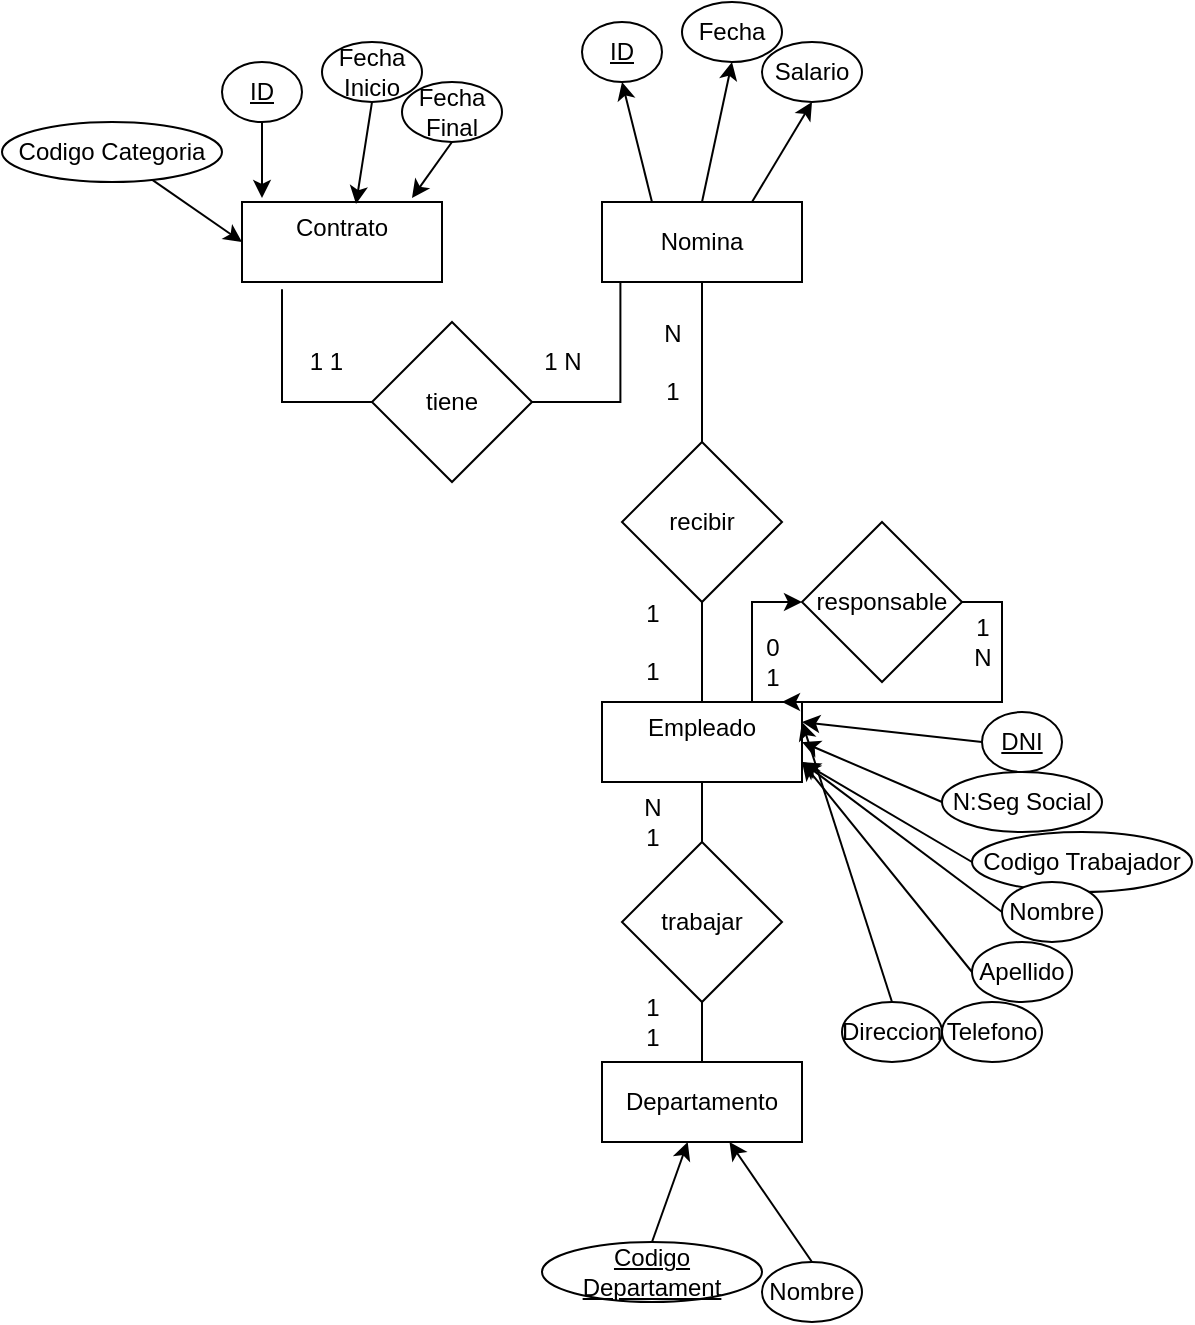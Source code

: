 <mxfile version="22.0.4" type="github">
  <diagram id="R2lEEEUBdFMjLlhIrx00" name="Page-1">
    <mxGraphModel dx="1115" dy="637" grid="1" gridSize="10" guides="1" tooltips="1" connect="1" arrows="1" fold="1" page="1" pageScale="1" pageWidth="850" pageHeight="1100" math="0" shadow="0" extFonts="Permanent Marker^https://fonts.googleapis.com/css?family=Permanent+Marker">
      <root>
        <mxCell id="0" />
        <mxCell id="1" parent="0" />
        <mxCell id="3SikMaQqx24hYYzQRcf_-10" style="edgeStyle=orthogonalEdgeStyle;rounded=0;orthogonalLoop=1;jettySize=auto;html=1;exitX=0.75;exitY=0;exitDx=0;exitDy=0;entryX=0;entryY=0.5;entryDx=0;entryDy=0;" parent="1" source="3SikMaQqx24hYYzQRcf_-1" target="3SikMaQqx24hYYzQRcf_-9" edge="1">
          <mxGeometry relative="1" as="geometry" />
        </mxCell>
        <mxCell id="3SikMaQqx24hYYzQRcf_-19" style="edgeStyle=orthogonalEdgeStyle;rounded=0;orthogonalLoop=1;jettySize=auto;html=1;entryX=0.5;entryY=1;entryDx=0;entryDy=0;startArrow=none;startFill=0;endArrow=none;endFill=0;" parent="1" source="3SikMaQqx24hYYzQRcf_-1" target="3SikMaQqx24hYYzQRcf_-18" edge="1">
          <mxGeometry relative="1" as="geometry" />
        </mxCell>
        <mxCell id="3SikMaQqx24hYYzQRcf_-1" value="&#xa;Empleado&#xa;&#xa;" style="rounded=0;whiteSpace=wrap;html=1;" parent="1" vertex="1">
          <mxGeometry x="390" y="450" width="100" height="40" as="geometry" />
        </mxCell>
        <mxCell id="3SikMaQqx24hYYzQRcf_-2" value="Departamento" style="rounded=0;whiteSpace=wrap;html=1;" parent="1" vertex="1">
          <mxGeometry x="390" y="630" width="100" height="40" as="geometry" />
        </mxCell>
        <mxCell id="3SikMaQqx24hYYzQRcf_-3" value="&lt;div&gt;Contrato&lt;/div&gt;&lt;div&gt;&lt;br&gt;&lt;/div&gt;" style="rounded=0;whiteSpace=wrap;html=1;" parent="1" vertex="1">
          <mxGeometry x="210" y="200" width="100" height="40" as="geometry" />
        </mxCell>
        <mxCell id="3SikMaQqx24hYYzQRcf_-20" style="edgeStyle=orthogonalEdgeStyle;rounded=0;orthogonalLoop=1;jettySize=auto;html=1;entryX=0.5;entryY=0;entryDx=0;entryDy=0;startArrow=none;startFill=0;endArrow=none;endFill=0;" parent="1" source="3SikMaQqx24hYYzQRcf_-5" target="3SikMaQqx24hYYzQRcf_-18" edge="1">
          <mxGeometry relative="1" as="geometry" />
        </mxCell>
        <mxCell id="3SikMaQqx24hYYzQRcf_-57" style="rounded=0;orthogonalLoop=1;jettySize=auto;html=1;exitX=0.25;exitY=0;exitDx=0;exitDy=0;entryX=0.5;entryY=1;entryDx=0;entryDy=0;" parent="1" source="3SikMaQqx24hYYzQRcf_-5" target="3SikMaQqx24hYYzQRcf_-54" edge="1">
          <mxGeometry relative="1" as="geometry" />
        </mxCell>
        <mxCell id="3SikMaQqx24hYYzQRcf_-58" style="rounded=0;orthogonalLoop=1;jettySize=auto;html=1;exitX=0.5;exitY=0;exitDx=0;exitDy=0;entryX=0.5;entryY=1;entryDx=0;entryDy=0;" parent="1" source="3SikMaQqx24hYYzQRcf_-5" target="3SikMaQqx24hYYzQRcf_-55" edge="1">
          <mxGeometry relative="1" as="geometry" />
        </mxCell>
        <mxCell id="3SikMaQqx24hYYzQRcf_-59" style="rounded=0;orthogonalLoop=1;jettySize=auto;html=1;exitX=0.75;exitY=0;exitDx=0;exitDy=0;entryX=0.5;entryY=1;entryDx=0;entryDy=0;" parent="1" source="3SikMaQqx24hYYzQRcf_-5" target="3SikMaQqx24hYYzQRcf_-56" edge="1">
          <mxGeometry relative="1" as="geometry" />
        </mxCell>
        <mxCell id="3SikMaQqx24hYYzQRcf_-5" value="Nomina" style="rounded=0;whiteSpace=wrap;html=1;" parent="1" vertex="1">
          <mxGeometry x="390" y="200" width="100" height="40" as="geometry" />
        </mxCell>
        <mxCell id="3SikMaQqx24hYYzQRcf_-21" style="edgeStyle=orthogonalEdgeStyle;rounded=0;orthogonalLoop=1;jettySize=auto;html=1;entryX=0.5;entryY=1;entryDx=0;entryDy=0;startArrow=none;startFill=0;endArrow=none;endFill=0;" parent="1" source="3SikMaQqx24hYYzQRcf_-6" target="3SikMaQqx24hYYzQRcf_-1" edge="1">
          <mxGeometry relative="1" as="geometry" />
        </mxCell>
        <mxCell id="3SikMaQqx24hYYzQRcf_-22" value="" style="edgeStyle=orthogonalEdgeStyle;rounded=0;orthogonalLoop=1;jettySize=auto;html=1;startArrow=none;startFill=0;endArrow=none;endFill=0;" parent="1" source="3SikMaQqx24hYYzQRcf_-6" target="3SikMaQqx24hYYzQRcf_-2" edge="1">
          <mxGeometry relative="1" as="geometry" />
        </mxCell>
        <mxCell id="3SikMaQqx24hYYzQRcf_-6" value="trabajar" style="rhombus;whiteSpace=wrap;html=1;" parent="1" vertex="1">
          <mxGeometry x="400" y="520" width="80" height="80" as="geometry" />
        </mxCell>
        <mxCell id="3SikMaQqx24hYYzQRcf_-11" style="edgeStyle=orthogonalEdgeStyle;rounded=0;orthogonalLoop=1;jettySize=auto;html=1;exitX=1;exitY=0.5;exitDx=0;exitDy=0;" parent="1" source="3SikMaQqx24hYYzQRcf_-9" edge="1">
          <mxGeometry relative="1" as="geometry">
            <mxPoint x="480" y="450" as="targetPoint" />
            <Array as="points">
              <mxPoint x="590" y="400" />
              <mxPoint x="590" y="450" />
              <mxPoint x="490" y="450" />
            </Array>
          </mxGeometry>
        </mxCell>
        <mxCell id="3SikMaQqx24hYYzQRcf_-9" value="responsable" style="rhombus;whiteSpace=wrap;html=1;" parent="1" vertex="1">
          <mxGeometry x="490" y="360" width="80" height="80" as="geometry" />
        </mxCell>
        <mxCell id="3SikMaQqx24hYYzQRcf_-18" value="recibir" style="rhombus;whiteSpace=wrap;html=1;" parent="1" vertex="1">
          <mxGeometry x="400" y="320" width="80" height="80" as="geometry" />
        </mxCell>
        <mxCell id="3SikMaQqx24hYYzQRcf_-31" style="rounded=0;orthogonalLoop=1;jettySize=auto;html=1;exitX=0;exitY=0.5;exitDx=0;exitDy=0;entryX=1;entryY=0.25;entryDx=0;entryDy=0;" parent="1" source="3SikMaQqx24hYYzQRcf_-23" target="3SikMaQqx24hYYzQRcf_-1" edge="1">
          <mxGeometry relative="1" as="geometry" />
        </mxCell>
        <mxCell id="3SikMaQqx24hYYzQRcf_-23" value="DNI" style="ellipse;whiteSpace=wrap;html=1;fontStyle=4" parent="1" vertex="1">
          <mxGeometry x="580" y="455" width="40" height="30" as="geometry" />
        </mxCell>
        <mxCell id="3SikMaQqx24hYYzQRcf_-32" style="rounded=0;orthogonalLoop=1;jettySize=auto;html=1;exitX=0;exitY=0.5;exitDx=0;exitDy=0;entryX=1;entryY=0.5;entryDx=0;entryDy=0;" parent="1" source="3SikMaQqx24hYYzQRcf_-24" target="3SikMaQqx24hYYzQRcf_-1" edge="1">
          <mxGeometry relative="1" as="geometry" />
        </mxCell>
        <mxCell id="3SikMaQqx24hYYzQRcf_-24" value="N:Seg Social" style="ellipse;whiteSpace=wrap;html=1;" parent="1" vertex="1">
          <mxGeometry x="560" y="485" width="80" height="30" as="geometry" />
        </mxCell>
        <mxCell id="3SikMaQqx24hYYzQRcf_-33" style="rounded=0;orthogonalLoop=1;jettySize=auto;html=1;exitX=0;exitY=0.5;exitDx=0;exitDy=0;entryX=1;entryY=0.75;entryDx=0;entryDy=0;" parent="1" source="3SikMaQqx24hYYzQRcf_-25" target="3SikMaQqx24hYYzQRcf_-1" edge="1">
          <mxGeometry relative="1" as="geometry" />
        </mxCell>
        <mxCell id="3SikMaQqx24hYYzQRcf_-25" value="Codigo Trabajador" style="ellipse;whiteSpace=wrap;html=1;" parent="1" vertex="1">
          <mxGeometry x="575" y="515" width="110" height="30" as="geometry" />
        </mxCell>
        <mxCell id="3SikMaQqx24hYYzQRcf_-35" style="rounded=0;orthogonalLoop=1;jettySize=auto;html=1;exitX=0;exitY=0.5;exitDx=0;exitDy=0;" parent="1" source="3SikMaQqx24hYYzQRcf_-26" edge="1">
          <mxGeometry relative="1" as="geometry">
            <mxPoint x="490" y="480" as="targetPoint" />
          </mxGeometry>
        </mxCell>
        <mxCell id="3SikMaQqx24hYYzQRcf_-26" value="Apellido" style="ellipse;whiteSpace=wrap;html=1;" parent="1" vertex="1">
          <mxGeometry x="575" y="570" width="50" height="30" as="geometry" />
        </mxCell>
        <mxCell id="3SikMaQqx24hYYzQRcf_-34" style="rounded=0;orthogonalLoop=1;jettySize=auto;html=1;exitX=0;exitY=0.5;exitDx=0;exitDy=0;entryX=1;entryY=0.75;entryDx=0;entryDy=0;" parent="1" source="3SikMaQqx24hYYzQRcf_-27" target="3SikMaQqx24hYYzQRcf_-1" edge="1">
          <mxGeometry relative="1" as="geometry" />
        </mxCell>
        <mxCell id="3SikMaQqx24hYYzQRcf_-27" value="Nombre" style="ellipse;whiteSpace=wrap;html=1;" parent="1" vertex="1">
          <mxGeometry x="590" y="540" width="50" height="30" as="geometry" />
        </mxCell>
        <mxCell id="3SikMaQqx24hYYzQRcf_-36" style="rounded=0;orthogonalLoop=1;jettySize=auto;html=1;exitX=0.5;exitY=0;exitDx=0;exitDy=0;" parent="1" source="3SikMaQqx24hYYzQRcf_-29" edge="1">
          <mxGeometry relative="1" as="geometry">
            <mxPoint x="490" y="460" as="targetPoint" />
          </mxGeometry>
        </mxCell>
        <mxCell id="3SikMaQqx24hYYzQRcf_-28" value="Telefono" style="ellipse;whiteSpace=wrap;html=1;" parent="1" vertex="1">
          <mxGeometry x="560" y="600" width="50" height="30" as="geometry" />
        </mxCell>
        <mxCell id="3SikMaQqx24hYYzQRcf_-29" value="&lt;div&gt;Direccion&lt;/div&gt;" style="ellipse;whiteSpace=wrap;html=1;" parent="1" vertex="1">
          <mxGeometry x="510" y="600" width="50" height="30" as="geometry" />
        </mxCell>
        <mxCell id="3SikMaQqx24hYYzQRcf_-41" style="rounded=0;orthogonalLoop=1;jettySize=auto;html=1;exitX=0.5;exitY=0;exitDx=0;exitDy=0;" parent="1" source="3SikMaQqx24hYYzQRcf_-37" target="3SikMaQqx24hYYzQRcf_-2" edge="1">
          <mxGeometry relative="1" as="geometry" />
        </mxCell>
        <mxCell id="3SikMaQqx24hYYzQRcf_-37" value="Codigo Departament" style="ellipse;whiteSpace=wrap;html=1;fontStyle=4" parent="1" vertex="1">
          <mxGeometry x="360" y="720" width="110" height="30" as="geometry" />
        </mxCell>
        <mxCell id="3SikMaQqx24hYYzQRcf_-42" style="rounded=0;orthogonalLoop=1;jettySize=auto;html=1;exitX=0.5;exitY=0;exitDx=0;exitDy=0;" parent="1" source="3SikMaQqx24hYYzQRcf_-38" target="3SikMaQqx24hYYzQRcf_-2" edge="1">
          <mxGeometry relative="1" as="geometry" />
        </mxCell>
        <mxCell id="3SikMaQqx24hYYzQRcf_-38" value="Nombre" style="ellipse;whiteSpace=wrap;html=1;" parent="1" vertex="1">
          <mxGeometry x="470" y="730" width="50" height="30" as="geometry" />
        </mxCell>
        <mxCell id="3SikMaQqx24hYYzQRcf_-47" value="ID" style="ellipse;whiteSpace=wrap;html=1;fontStyle=4" parent="1" vertex="1">
          <mxGeometry x="200" y="130" width="40" height="30" as="geometry" />
        </mxCell>
        <mxCell id="3SikMaQqx24hYYzQRcf_-48" value="Fecha Inicio" style="ellipse;whiteSpace=wrap;html=1;" parent="1" vertex="1">
          <mxGeometry x="250" y="120" width="50" height="30" as="geometry" />
        </mxCell>
        <mxCell id="3SikMaQqx24hYYzQRcf_-50" value="Fecha Final" style="ellipse;whiteSpace=wrap;html=1;" parent="1" vertex="1">
          <mxGeometry x="290" y="140" width="50" height="30" as="geometry" />
        </mxCell>
        <mxCell id="3SikMaQqx24hYYzQRcf_-51" style="rounded=0;orthogonalLoop=1;jettySize=auto;html=1;exitX=0.5;exitY=1;exitDx=0;exitDy=0;entryX=0.1;entryY=-0.05;entryDx=0;entryDy=0;entryPerimeter=0;" parent="1" source="3SikMaQqx24hYYzQRcf_-47" target="3SikMaQqx24hYYzQRcf_-3" edge="1">
          <mxGeometry relative="1" as="geometry" />
        </mxCell>
        <mxCell id="3SikMaQqx24hYYzQRcf_-52" style="rounded=0;orthogonalLoop=1;jettySize=auto;html=1;exitX=0.5;exitY=1;exitDx=0;exitDy=0;entryX=0.57;entryY=0.025;entryDx=0;entryDy=0;entryPerimeter=0;" parent="1" source="3SikMaQqx24hYYzQRcf_-48" target="3SikMaQqx24hYYzQRcf_-3" edge="1">
          <mxGeometry relative="1" as="geometry" />
        </mxCell>
        <mxCell id="3SikMaQqx24hYYzQRcf_-53" style="rounded=0;orthogonalLoop=1;jettySize=auto;html=1;exitX=0.5;exitY=1;exitDx=0;exitDy=0;entryX=0.85;entryY=-0.05;entryDx=0;entryDy=0;entryPerimeter=0;" parent="1" source="3SikMaQqx24hYYzQRcf_-50" target="3SikMaQqx24hYYzQRcf_-3" edge="1">
          <mxGeometry relative="1" as="geometry" />
        </mxCell>
        <mxCell id="3SikMaQqx24hYYzQRcf_-54" value="ID" style="ellipse;whiteSpace=wrap;html=1;fontStyle=4" parent="1" vertex="1">
          <mxGeometry x="380" y="110" width="40" height="30" as="geometry" />
        </mxCell>
        <mxCell id="3SikMaQqx24hYYzQRcf_-55" value="Fecha" style="ellipse;whiteSpace=wrap;html=1;" parent="1" vertex="1">
          <mxGeometry x="430" y="100" width="50" height="30" as="geometry" />
        </mxCell>
        <mxCell id="3SikMaQqx24hYYzQRcf_-56" value="Salario" style="ellipse;whiteSpace=wrap;html=1;" parent="1" vertex="1">
          <mxGeometry x="470" y="120" width="50" height="30" as="geometry" />
        </mxCell>
        <mxCell id="LTiDhhnSDu8J4aLcLkGw-2" value="1&lt;br&gt;&lt;br&gt;1" style="text;html=1;align=center;verticalAlign=middle;resizable=0;points=[];autosize=1;strokeColor=none;fillColor=none;" parent="1" vertex="1">
          <mxGeometry x="400" y="390" width="30" height="60" as="geometry" />
        </mxCell>
        <mxCell id="LTiDhhnSDu8J4aLcLkGw-3" value="N&lt;br&gt;&lt;br&gt;1" style="text;html=1;align=center;verticalAlign=middle;resizable=0;points=[];autosize=1;strokeColor=none;fillColor=none;" parent="1" vertex="1">
          <mxGeometry x="410" y="250" width="30" height="60" as="geometry" />
        </mxCell>
        <mxCell id="LTiDhhnSDu8J4aLcLkGw-4" value="0&lt;br&gt;1" style="text;html=1;align=center;verticalAlign=middle;resizable=0;points=[];autosize=1;strokeColor=none;fillColor=none;" parent="1" vertex="1">
          <mxGeometry x="460" y="410" width="30" height="40" as="geometry" />
        </mxCell>
        <mxCell id="LTiDhhnSDu8J4aLcLkGw-5" value="1&lt;br&gt;N" style="text;html=1;align=center;verticalAlign=middle;resizable=0;points=[];autosize=1;strokeColor=none;fillColor=none;" parent="1" vertex="1">
          <mxGeometry x="565" y="400" width="30" height="40" as="geometry" />
        </mxCell>
        <mxCell id="LTiDhhnSDu8J4aLcLkGw-7" value="1&lt;br&gt;1" style="text;html=1;align=center;verticalAlign=middle;resizable=0;points=[];autosize=1;strokeColor=none;fillColor=none;" parent="1" vertex="1">
          <mxGeometry x="400" y="590" width="30" height="40" as="geometry" />
        </mxCell>
        <mxCell id="LTiDhhnSDu8J4aLcLkGw-8" value="N&lt;br&gt;1" style="text;html=1;align=center;verticalAlign=middle;resizable=0;points=[];autosize=1;strokeColor=none;fillColor=none;" parent="1" vertex="1">
          <mxGeometry x="400" y="490" width="30" height="40" as="geometry" />
        </mxCell>
        <mxCell id="LTiDhhnSDu8J4aLcLkGw-15" style="rounded=0;orthogonalLoop=1;jettySize=auto;html=1;entryX=0;entryY=0.5;entryDx=0;entryDy=0;" parent="1" source="LTiDhhnSDu8J4aLcLkGw-14" target="3SikMaQqx24hYYzQRcf_-3" edge="1">
          <mxGeometry relative="1" as="geometry" />
        </mxCell>
        <mxCell id="LTiDhhnSDu8J4aLcLkGw-14" value="Codigo Categoria" style="ellipse;whiteSpace=wrap;html=1;fontStyle=0" parent="1" vertex="1">
          <mxGeometry x="90" y="160" width="110" height="30" as="geometry" />
        </mxCell>
        <mxCell id="_ezOXFQTY4S7GJUeHyxj-2" value="tiene" style="rhombus;whiteSpace=wrap;html=1;" parent="1" vertex="1">
          <mxGeometry x="275" y="260" width="80" height="80" as="geometry" />
        </mxCell>
        <mxCell id="_ezOXFQTY4S7GJUeHyxj-3" style="edgeStyle=orthogonalEdgeStyle;rounded=0;orthogonalLoop=1;jettySize=auto;html=1;entryX=0.092;entryY=1.008;entryDx=0;entryDy=0;entryPerimeter=0;startArrow=none;startFill=0;endArrow=none;endFill=0;" parent="1" source="_ezOXFQTY4S7GJUeHyxj-2" target="3SikMaQqx24hYYzQRcf_-5" edge="1">
          <mxGeometry relative="1" as="geometry" />
        </mxCell>
        <mxCell id="_ezOXFQTY4S7GJUeHyxj-4" style="edgeStyle=orthogonalEdgeStyle;rounded=0;orthogonalLoop=1;jettySize=auto;html=1;entryX=0.2;entryY=1.092;entryDx=0;entryDy=0;entryPerimeter=0;startArrow=none;startFill=0;endArrow=none;endFill=0;" parent="1" source="_ezOXFQTY4S7GJUeHyxj-2" target="3SikMaQqx24hYYzQRcf_-3" edge="1">
          <mxGeometry relative="1" as="geometry">
            <Array as="points">
              <mxPoint x="230" y="300" />
            </Array>
          </mxGeometry>
        </mxCell>
        <mxCell id="_ezOXFQTY4S7GJUeHyxj-5" value="1 N" style="text;html=1;align=center;verticalAlign=middle;resizable=0;points=[];autosize=1;strokeColor=none;fillColor=none;" parent="1" vertex="1">
          <mxGeometry x="350" y="265" width="40" height="30" as="geometry" />
        </mxCell>
        <mxCell id="_ezOXFQTY4S7GJUeHyxj-6" value="&lt;div&gt;&amp;nbsp;1 1&lt;/div&gt;" style="text;html=1;align=center;verticalAlign=middle;resizable=0;points=[];autosize=1;strokeColor=none;fillColor=none;" parent="1" vertex="1">
          <mxGeometry x="230" y="265" width="40" height="30" as="geometry" />
        </mxCell>
      </root>
    </mxGraphModel>
  </diagram>
</mxfile>
